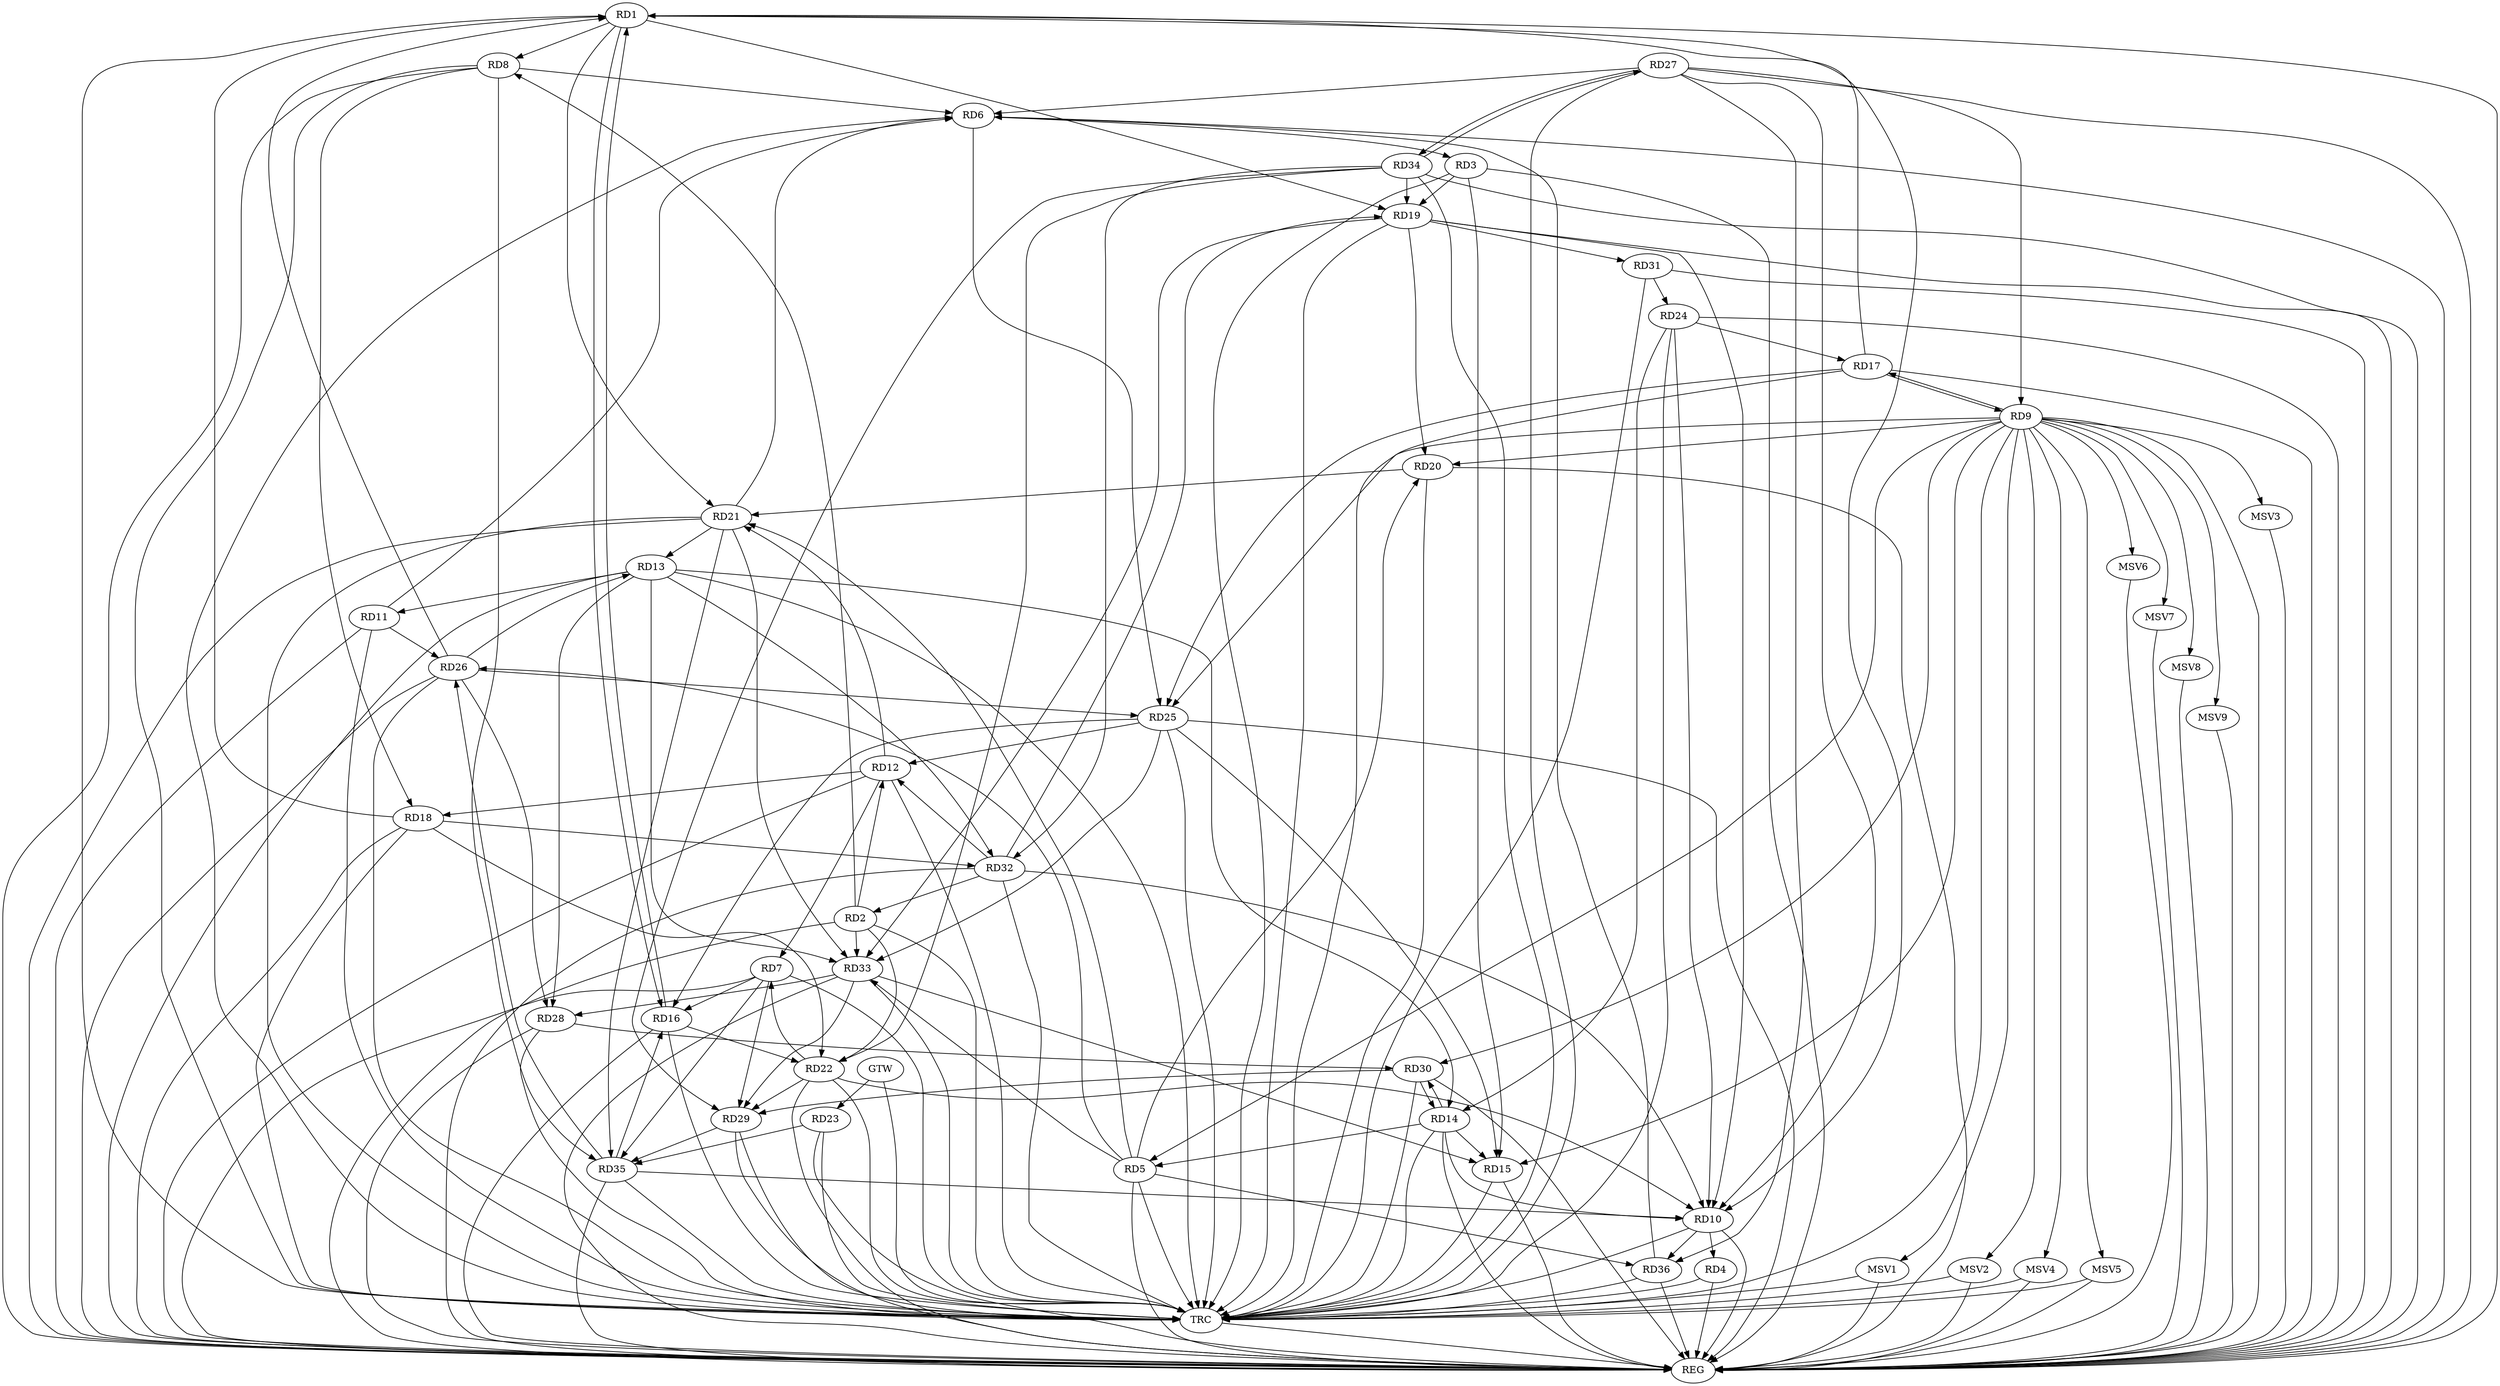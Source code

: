 strict digraph G {
  RD1 [ label="RD1" ];
  RD2 [ label="RD2" ];
  RD3 [ label="RD3" ];
  RD4 [ label="RD4" ];
  RD5 [ label="RD5" ];
  RD6 [ label="RD6" ];
  RD7 [ label="RD7" ];
  RD8 [ label="RD8" ];
  RD9 [ label="RD9" ];
  RD10 [ label="RD10" ];
  RD11 [ label="RD11" ];
  RD12 [ label="RD12" ];
  RD13 [ label="RD13" ];
  RD14 [ label="RD14" ];
  RD15 [ label="RD15" ];
  RD16 [ label="RD16" ];
  RD17 [ label="RD17" ];
  RD18 [ label="RD18" ];
  RD19 [ label="RD19" ];
  RD20 [ label="RD20" ];
  RD21 [ label="RD21" ];
  RD22 [ label="RD22" ];
  RD23 [ label="RD23" ];
  RD24 [ label="RD24" ];
  RD25 [ label="RD25" ];
  RD26 [ label="RD26" ];
  RD27 [ label="RD27" ];
  RD28 [ label="RD28" ];
  RD29 [ label="RD29" ];
  RD30 [ label="RD30" ];
  RD31 [ label="RD31" ];
  RD32 [ label="RD32" ];
  RD33 [ label="RD33" ];
  RD34 [ label="RD34" ];
  RD35 [ label="RD35" ];
  RD36 [ label="RD36" ];
  GTW [ label="GTW" ];
  REG [ label="REG" ];
  TRC [ label="TRC" ];
  MSV1 [ label="MSV1" ];
  MSV2 [ label="MSV2" ];
  MSV3 [ label="MSV3" ];
  MSV4 [ label="MSV4" ];
  MSV5 [ label="MSV5" ];
  MSV6 [ label="MSV6" ];
  MSV7 [ label="MSV7" ];
  MSV8 [ label="MSV8" ];
  MSV9 [ label="MSV9" ];
  RD1 -> RD8;
  RD1 -> RD10;
  RD1 -> RD16;
  RD16 -> RD1;
  RD17 -> RD1;
  RD18 -> RD1;
  RD1 -> RD19;
  RD1 -> RD21;
  RD26 -> RD1;
  RD2 -> RD8;
  RD2 -> RD12;
  RD2 -> RD22;
  RD32 -> RD2;
  RD2 -> RD33;
  RD6 -> RD3;
  RD3 -> RD15;
  RD3 -> RD19;
  RD10 -> RD4;
  RD9 -> RD5;
  RD14 -> RD5;
  RD5 -> RD20;
  RD5 -> RD21;
  RD5 -> RD26;
  RD5 -> RD33;
  RD5 -> RD36;
  RD8 -> RD6;
  RD11 -> RD6;
  RD21 -> RD6;
  RD6 -> RD25;
  RD27 -> RD6;
  RD36 -> RD6;
  RD12 -> RD7;
  RD7 -> RD16;
  RD22 -> RD7;
  RD7 -> RD29;
  RD7 -> RD35;
  RD8 -> RD18;
  RD8 -> RD35;
  RD9 -> RD15;
  RD9 -> RD17;
  RD17 -> RD9;
  RD9 -> RD20;
  RD9 -> RD25;
  RD27 -> RD9;
  RD9 -> RD30;
  RD14 -> RD10;
  RD19 -> RD10;
  RD22 -> RD10;
  RD24 -> RD10;
  RD27 -> RD10;
  RD32 -> RD10;
  RD35 -> RD10;
  RD10 -> RD36;
  RD13 -> RD11;
  RD11 -> RD26;
  RD12 -> RD18;
  RD12 -> RD21;
  RD25 -> RD12;
  RD32 -> RD12;
  RD13 -> RD14;
  RD21 -> RD13;
  RD26 -> RD13;
  RD13 -> RD28;
  RD13 -> RD32;
  RD13 -> RD33;
  RD14 -> RD15;
  RD24 -> RD14;
  RD14 -> RD30;
  RD30 -> RD14;
  RD25 -> RD15;
  RD33 -> RD15;
  RD16 -> RD22;
  RD25 -> RD16;
  RD35 -> RD16;
  RD24 -> RD17;
  RD17 -> RD25;
  RD18 -> RD22;
  RD18 -> RD32;
  RD19 -> RD20;
  RD19 -> RD31;
  RD32 -> RD19;
  RD19 -> RD33;
  RD34 -> RD19;
  RD20 -> RD21;
  RD21 -> RD33;
  RD21 -> RD35;
  RD22 -> RD29;
  RD34 -> RD22;
  RD23 -> RD35;
  RD31 -> RD24;
  RD26 -> RD25;
  RD25 -> RD33;
  RD26 -> RD28;
  RD35 -> RD26;
  RD27 -> RD34;
  RD34 -> RD27;
  RD27 -> RD36;
  RD28 -> RD30;
  RD33 -> RD28;
  RD30 -> RD29;
  RD33 -> RD29;
  RD34 -> RD29;
  RD29 -> RD35;
  RD34 -> RD32;
  GTW -> RD23;
  RD1 -> REG;
  RD2 -> REG;
  RD3 -> REG;
  RD4 -> REG;
  RD5 -> REG;
  RD6 -> REG;
  RD7 -> REG;
  RD8 -> REG;
  RD9 -> REG;
  RD10 -> REG;
  RD11 -> REG;
  RD12 -> REG;
  RD13 -> REG;
  RD14 -> REG;
  RD15 -> REG;
  RD16 -> REG;
  RD17 -> REG;
  RD18 -> REG;
  RD19 -> REG;
  RD20 -> REG;
  RD21 -> REG;
  RD22 -> REG;
  RD23 -> REG;
  RD24 -> REG;
  RD25 -> REG;
  RD26 -> REG;
  RD27 -> REG;
  RD28 -> REG;
  RD29 -> REG;
  RD30 -> REG;
  RD31 -> REG;
  RD32 -> REG;
  RD33 -> REG;
  RD34 -> REG;
  RD35 -> REG;
  RD36 -> REG;
  RD1 -> TRC;
  RD2 -> TRC;
  RD3 -> TRC;
  RD4 -> TRC;
  RD5 -> TRC;
  RD6 -> TRC;
  RD7 -> TRC;
  RD8 -> TRC;
  RD9 -> TRC;
  RD10 -> TRC;
  RD11 -> TRC;
  RD12 -> TRC;
  RD13 -> TRC;
  RD14 -> TRC;
  RD15 -> TRC;
  RD16 -> TRC;
  RD17 -> TRC;
  RD18 -> TRC;
  RD19 -> TRC;
  RD20 -> TRC;
  RD21 -> TRC;
  RD22 -> TRC;
  RD23 -> TRC;
  RD24 -> TRC;
  RD25 -> TRC;
  RD26 -> TRC;
  RD27 -> TRC;
  RD28 -> TRC;
  RD29 -> TRC;
  RD30 -> TRC;
  RD31 -> TRC;
  RD32 -> TRC;
  RD33 -> TRC;
  RD34 -> TRC;
  RD35 -> TRC;
  RD36 -> TRC;
  GTW -> TRC;
  TRC -> REG;
  RD9 -> MSV1;
  MSV1 -> REG;
  MSV1 -> TRC;
  RD9 -> MSV2;
  MSV2 -> REG;
  MSV2 -> TRC;
  RD9 -> MSV3;
  MSV3 -> REG;
  RD9 -> MSV4;
  RD9 -> MSV5;
  MSV4 -> REG;
  MSV4 -> TRC;
  MSV5 -> REG;
  MSV5 -> TRC;
  RD9 -> MSV6;
  MSV6 -> REG;
  RD9 -> MSV7;
  MSV7 -> REG;
  RD9 -> MSV8;
  MSV8 -> REG;
  RD9 -> MSV9;
  MSV9 -> REG;
}
